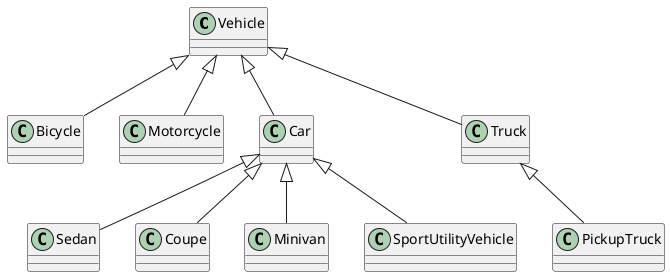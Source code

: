 @startuml

class Vehicle {
}

class Bicycle {
}

class Motorcycle {
}

class Car {
}

class Sedan {
}

class Coupe {
}

class Minivan {
}

class SportUtilityVehicle {
}

class Truck {
}

class PickupTruck {
}

Vehicle <|-- Bicycle
Vehicle <|-- Motorcycle
Vehicle <|-- Car
Vehicle <|-- Truck
Car <|-- Sedan
Car <|-- Coupe
Car <|-- Minivan
Car <|-- SportUtilityVehicle
Truck <|-- PickupTruck

@enduml
